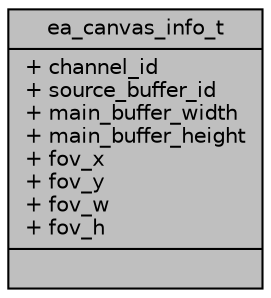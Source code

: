 digraph "ea_canvas_info_t"
{
 // INTERACTIVE_SVG=YES
 // LATEX_PDF_SIZE
  bgcolor="transparent";
  edge [fontname="Helvetica",fontsize="10",labelfontname="Helvetica",labelfontsize="10"];
  node [fontname="Helvetica",fontsize="10",shape=record];
  Node1 [label="{ea_canvas_info_t\n|+ channel_id\l+ source_buffer_id\l+ main_buffer_width\l+ main_buffer_height\l+ fov_x\l+ fov_y\l+ fov_w\l+ fov_h\l|}",height=0.2,width=0.4,color="black", fillcolor="grey75", style="filled", fontcolor="black",tooltip=" "];
}
